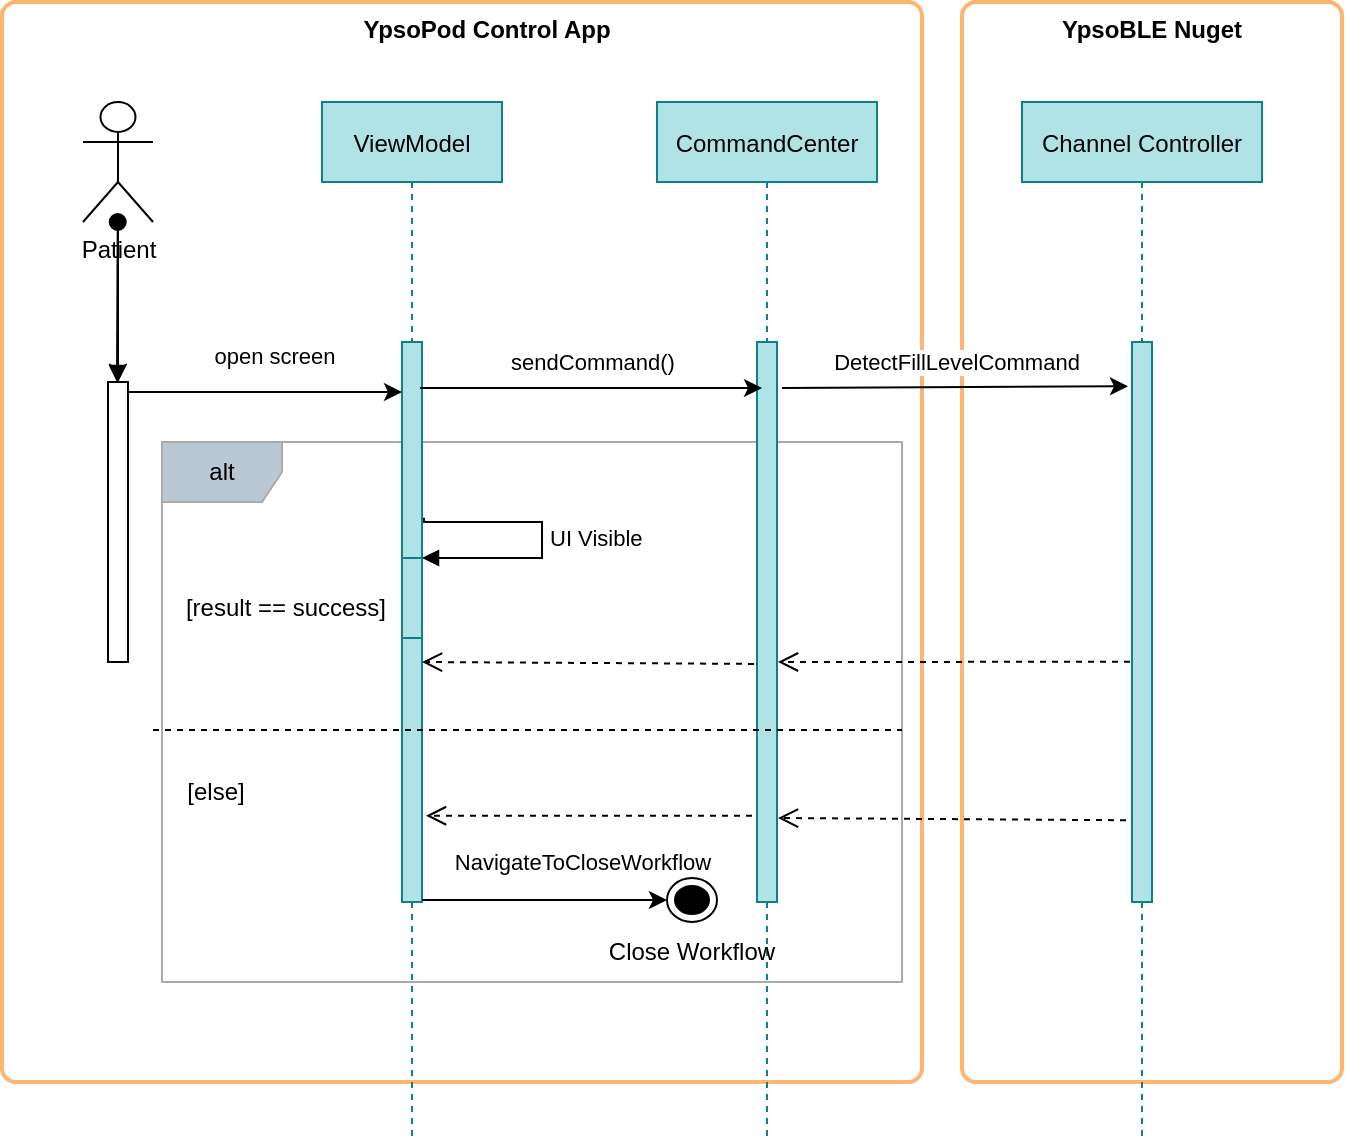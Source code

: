 <mxfile version="20.8.8" type="github">
  <diagram id="kgpKYQtTHZ0yAKxKKP6v" name="Page-1">
    <mxGraphModel dx="1018" dy="652" grid="1" gridSize="10" guides="1" tooltips="1" connect="1" arrows="1" fold="1" page="1" pageScale="1" pageWidth="850" pageHeight="1100" math="0" shadow="0">
      <root>
        <mxCell id="0" />
        <mxCell id="1" parent="0" />
        <mxCell id="5MIxCy6aPqHRKpZto7eM-47" value="" style="rounded=1;whiteSpace=wrap;html=1;absoluteArcSize=1;arcSize=14;strokeWidth=2;strokeColor=#FFB570;" vertex="1" parent="1">
          <mxGeometry x="550" y="70" width="190" height="540" as="geometry" />
        </mxCell>
        <mxCell id="5MIxCy6aPqHRKpZto7eM-43" value="" style="rounded=1;whiteSpace=wrap;html=1;absoluteArcSize=1;arcSize=14;strokeWidth=2;strokeColor=#FFB570;" vertex="1" parent="1">
          <mxGeometry x="70" y="70" width="460" height="540" as="geometry" />
        </mxCell>
        <mxCell id="5MIxCy6aPqHRKpZto7eM-14" value="alt" style="shape=umlFrame;whiteSpace=wrap;html=1;fillColor=#bac8d3;strokeColor=#AAAAAA;" vertex="1" parent="1">
          <mxGeometry x="150" y="290" width="370" height="270" as="geometry" />
        </mxCell>
        <mxCell id="3nuBFxr9cyL0pnOWT2aG-1" value="ViewModel" style="shape=umlLifeline;perimeter=lifelinePerimeter;container=1;collapsible=0;recursiveResize=0;rounded=0;shadow=0;strokeWidth=1;fillColor=#b0e3e6;strokeColor=#0e8088;" parent="1" vertex="1">
          <mxGeometry x="230" y="120" width="90" height="520" as="geometry" />
        </mxCell>
        <mxCell id="3nuBFxr9cyL0pnOWT2aG-5" value="CommandCenter" style="shape=umlLifeline;perimeter=lifelinePerimeter;container=1;collapsible=0;recursiveResize=0;rounded=0;shadow=0;strokeWidth=1;fillColor=#b0e3e6;strokeColor=#0e8088;" parent="1" vertex="1">
          <mxGeometry x="397.5" y="120" width="110" height="520" as="geometry" />
        </mxCell>
        <mxCell id="5MIxCy6aPqHRKpZto7eM-28" value="" style="edgeStyle=orthogonalEdgeStyle;rounded=0;orthogonalLoop=1;jettySize=auto;html=1;" edge="1" parent="1" source="5MIxCy6aPqHRKpZto7eM-1" target="3nuBFxr9cyL0pnOWT2aG-2">
          <mxGeometry relative="1" as="geometry" />
        </mxCell>
        <mxCell id="5MIxCy6aPqHRKpZto7eM-29" value="" style="edgeStyle=orthogonalEdgeStyle;rounded=0;orthogonalLoop=1;jettySize=auto;html=1;" edge="1" parent="1" source="5MIxCy6aPqHRKpZto7eM-1" target="3nuBFxr9cyL0pnOWT2aG-2">
          <mxGeometry relative="1" as="geometry" />
        </mxCell>
        <mxCell id="5MIxCy6aPqHRKpZto7eM-1" value="Patient" style="shape=umlActor;verticalLabelPosition=bottom;verticalAlign=top;html=1;outlineConnect=0;" vertex="1" parent="1">
          <mxGeometry x="110.5" y="120" width="35" height="60" as="geometry" />
        </mxCell>
        <mxCell id="3nuBFxr9cyL0pnOWT2aG-3" value="" style="verticalAlign=bottom;startArrow=oval;endArrow=block;startSize=8;shadow=0;strokeWidth=1;" parent="1" edge="1" source="5MIxCy6aPqHRKpZto7eM-1">
          <mxGeometry relative="1" as="geometry">
            <mxPoint x="130" y="170" as="sourcePoint" />
            <mxPoint x="127.5" y="260" as="targetPoint" />
            <Array as="points" />
          </mxGeometry>
        </mxCell>
        <mxCell id="3nuBFxr9cyL0pnOWT2aG-2" value="" style="points=[];perimeter=orthogonalPerimeter;rounded=0;shadow=0;strokeWidth=1;" parent="1" vertex="1">
          <mxGeometry x="123" y="260" width="10" height="140" as="geometry" />
        </mxCell>
        <mxCell id="5MIxCy6aPqHRKpZto7eM-5" value="" style="points=[];perimeter=orthogonalPerimeter;rounded=0;shadow=0;strokeWidth=1;fillColor=#b0e3e6;strokeColor=#0e8088;" vertex="1" parent="1">
          <mxGeometry x="270" y="240" width="10" height="280" as="geometry" />
        </mxCell>
        <mxCell id="3nuBFxr9cyL0pnOWT2aG-6" value="" style="points=[];perimeter=orthogonalPerimeter;rounded=0;shadow=0;strokeWidth=1;fillColor=#b0e3e6;strokeColor=#0e8088;" parent="1" vertex="1">
          <mxGeometry x="447.5" y="240" width="10" height="280" as="geometry" />
        </mxCell>
        <mxCell id="5MIxCy6aPqHRKpZto7eM-6" value="open screen" style="endArrow=classic;html=1;rounded=0;exitX=1;exitY=0.03;exitDx=0;exitDy=0;exitPerimeter=0;" edge="1" parent="1">
          <mxGeometry x="0.057" y="18" width="50" height="50" relative="1" as="geometry">
            <mxPoint x="133" y="265" as="sourcePoint" />
            <mxPoint x="270" y="265" as="targetPoint" />
            <mxPoint as="offset" />
          </mxGeometry>
        </mxCell>
        <mxCell id="5MIxCy6aPqHRKpZto7eM-10" value="sendCommand()" style="endArrow=classic;html=1;rounded=0;exitX=0.9;exitY=0.082;exitDx=0;exitDy=0;exitPerimeter=0;" edge="1" parent="1" source="5MIxCy6aPqHRKpZto7eM-5">
          <mxGeometry x="0.005" y="13" width="50" height="50" relative="1" as="geometry">
            <mxPoint x="293" y="260" as="sourcePoint" />
            <mxPoint x="450" y="263" as="targetPoint" />
            <mxPoint as="offset" />
          </mxGeometry>
        </mxCell>
        <mxCell id="5MIxCy6aPqHRKpZto7eM-11" value="Channel Controller" style="shape=umlLifeline;perimeter=lifelinePerimeter;container=1;collapsible=0;recursiveResize=0;rounded=0;shadow=0;strokeWidth=1;fillColor=#b0e3e6;strokeColor=#0e8088;" vertex="1" parent="1">
          <mxGeometry x="580" y="120" width="120" height="520" as="geometry" />
        </mxCell>
        <mxCell id="5MIxCy6aPqHRKpZto7eM-16" value="" style="points=[];perimeter=orthogonalPerimeter;rounded=0;shadow=0;strokeWidth=1;fillColor=#b0e3e6;strokeColor=#0e8088;" vertex="1" parent="5MIxCy6aPqHRKpZto7eM-11">
          <mxGeometry x="55" y="120" width="10" height="280" as="geometry" />
        </mxCell>
        <mxCell id="5MIxCy6aPqHRKpZto7eM-12" value="DetectFillLevelCommand" style="endArrow=classic;html=1;rounded=0;entryX=-0.2;entryY=0.079;entryDx=0;entryDy=0;entryPerimeter=0;" edge="1" parent="1" target="5MIxCy6aPqHRKpZto7eM-16">
          <mxGeometry x="0.005" y="13" width="50" height="50" relative="1" as="geometry">
            <mxPoint x="460" y="263" as="sourcePoint" />
            <mxPoint x="640" y="263" as="targetPoint" />
            <mxPoint as="offset" />
          </mxGeometry>
        </mxCell>
        <mxCell id="5MIxCy6aPqHRKpZto7eM-15" value="[result == success]" style="text;html=1;strokeColor=none;fillColor=none;align=center;verticalAlign=middle;whiteSpace=wrap;rounded=0;" vertex="1" parent="1">
          <mxGeometry x="157" y="358" width="110" height="30" as="geometry" />
        </mxCell>
        <mxCell id="5MIxCy6aPqHRKpZto7eM-19" value="[else]" style="text;html=1;strokeColor=none;fillColor=none;align=center;verticalAlign=middle;whiteSpace=wrap;rounded=0;" vertex="1" parent="1">
          <mxGeometry x="157" y="450" width="40" height="30" as="geometry" />
        </mxCell>
        <mxCell id="5MIxCy6aPqHRKpZto7eM-22" value="NavigateToCloseWorkflow" style="endArrow=classic;html=1;rounded=0;exitX=1.2;exitY=0.037;exitDx=0;exitDy=0;exitPerimeter=0;entryX=0;entryY=0.5;entryDx=0;entryDy=0;" edge="1" parent="1" target="5MIxCy6aPqHRKpZto7eM-24">
          <mxGeometry x="0.306" y="19" width="50" height="50" relative="1" as="geometry">
            <mxPoint x="280" y="519" as="sourcePoint" />
            <mxPoint x="395" y="519.01" as="targetPoint" />
            <mxPoint as="offset" />
          </mxGeometry>
        </mxCell>
        <mxCell id="5MIxCy6aPqHRKpZto7eM-24" value="" style="ellipse;html=1;shape=endState;fillColor=#000000;strokeColor=#000000;" vertex="1" parent="1">
          <mxGeometry x="402.5" y="508" width="25" height="22" as="geometry" />
        </mxCell>
        <mxCell id="5MIxCy6aPqHRKpZto7eM-26" value="Close Workflow" style="text;html=1;strokeColor=none;fillColor=none;align=center;verticalAlign=middle;whiteSpace=wrap;rounded=0;" vertex="1" parent="1">
          <mxGeometry x="360" y="530" width="110" height="30" as="geometry" />
        </mxCell>
        <mxCell id="5MIxCy6aPqHRKpZto7eM-33" value="" style="html=1;verticalAlign=bottom;endArrow=open;dashed=1;endSize=8;rounded=0;entryX=1.05;entryY=0.5;entryDx=0;entryDy=0;entryPerimeter=0;exitX=-0.1;exitY=0.571;exitDx=0;exitDy=0;exitPerimeter=0;" edge="1" parent="1" source="5MIxCy6aPqHRKpZto7eM-16">
          <mxGeometry x="0.006" relative="1" as="geometry">
            <mxPoint x="620" y="400" as="sourcePoint" />
            <mxPoint x="458" y="400" as="targetPoint" />
            <mxPoint as="offset" />
          </mxGeometry>
        </mxCell>
        <mxCell id="5MIxCy6aPqHRKpZto7eM-34" value="" style="html=1;verticalAlign=bottom;endArrow=open;dashed=1;endSize=8;rounded=0;exitX=-0.15;exitY=0.504;exitDx=0;exitDy=0;exitPerimeter=0;" edge="1" parent="1">
          <mxGeometry relative="1" as="geometry">
            <mxPoint x="446" y="400.96" as="sourcePoint" />
            <mxPoint x="280" y="400" as="targetPoint" />
            <mxPoint as="offset" />
          </mxGeometry>
        </mxCell>
        <mxCell id="5MIxCy6aPqHRKpZto7eM-36" value="" style="html=1;verticalAlign=bottom;endArrow=open;dashed=1;endSize=8;rounded=0;exitX=-0.3;exitY=0.854;exitDx=0;exitDy=0;exitPerimeter=0;entryX=1.05;entryY=0.85;entryDx=0;entryDy=0;entryPerimeter=0;" edge="1" parent="1" source="5MIxCy6aPqHRKpZto7eM-16" target="3nuBFxr9cyL0pnOWT2aG-6">
          <mxGeometry x="0.006" relative="1" as="geometry">
            <mxPoint x="630" y="510" as="sourcePoint" />
            <mxPoint x="460" y="511" as="targetPoint" />
            <mxPoint as="offset" />
          </mxGeometry>
        </mxCell>
        <mxCell id="5MIxCy6aPqHRKpZto7eM-39" value="" style="html=1;points=[];perimeter=orthogonalPerimeter;strokeColor=#0e8088;fillColor=#b0e3e6;" vertex="1" parent="1">
          <mxGeometry x="270" y="348" width="10" height="40" as="geometry" />
        </mxCell>
        <mxCell id="5MIxCy6aPqHRKpZto7eM-40" value="UI Visible" style="edgeStyle=orthogonalEdgeStyle;html=1;align=left;spacingLeft=2;endArrow=block;rounded=0;entryX=1;entryY=0;exitX=1.1;exitY=0.314;exitDx=0;exitDy=0;exitPerimeter=0;" edge="1" target="5MIxCy6aPqHRKpZto7eM-39" parent="1" source="5MIxCy6aPqHRKpZto7eM-5">
          <mxGeometry relative="1" as="geometry">
            <mxPoint x="480" y="330" as="sourcePoint" />
            <Array as="points">
              <mxPoint x="281" y="330" />
              <mxPoint x="340" y="330" />
              <mxPoint x="340" y="348" />
            </Array>
          </mxGeometry>
        </mxCell>
        <mxCell id="5MIxCy6aPqHRKpZto7eM-41" value="" style="html=1;verticalAlign=bottom;endArrow=open;dashed=1;endSize=8;rounded=0;exitX=-0.25;exitY=0.846;exitDx=0;exitDy=0;exitPerimeter=0;entryX=1.2;entryY=0.846;entryDx=0;entryDy=0;entryPerimeter=0;" edge="1" parent="1" source="3nuBFxr9cyL0pnOWT2aG-6" target="5MIxCy6aPqHRKpZto7eM-5">
          <mxGeometry relative="1" as="geometry">
            <mxPoint x="440" y="510" as="sourcePoint" />
            <mxPoint x="280" y="512" as="targetPoint" />
          </mxGeometry>
        </mxCell>
        <mxCell id="5MIxCy6aPqHRKpZto7eM-42" value="" style="line;strokeWidth=1;fillColor=none;align=left;verticalAlign=middle;spacingTop=-1;spacingLeft=3;spacingRight=3;rotatable=0;labelPosition=right;points=[];portConstraint=eastwest;strokeColor=inherit;dashed=1;" vertex="1" parent="1">
          <mxGeometry x="145.5" y="430" width="374.5" height="8" as="geometry" />
        </mxCell>
        <mxCell id="5MIxCy6aPqHRKpZto7eM-46" value="YpsoPod Control App" style="text;align=center;fontStyle=1;verticalAlign=middle;spacingLeft=3;spacingRight=3;strokeColor=none;rotatable=0;points=[[0,0.5],[1,0.5]];portConstraint=eastwest;" vertex="1" parent="1">
          <mxGeometry x="222.5" y="70" width="180" height="26" as="geometry" />
        </mxCell>
        <mxCell id="5MIxCy6aPqHRKpZto7eM-49" value="YpsoBLE Nuget" style="text;align=center;fontStyle=1;verticalAlign=middle;spacingLeft=3;spacingRight=3;strokeColor=none;rotatable=0;points=[[0,0.5],[1,0.5]];portConstraint=eastwest;" vertex="1" parent="1">
          <mxGeometry x="555" y="70" width="180" height="26" as="geometry" />
        </mxCell>
      </root>
    </mxGraphModel>
  </diagram>
</mxfile>
